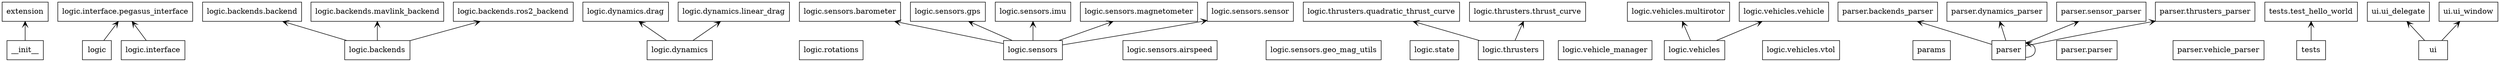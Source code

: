 digraph "packages" {
charset="utf-8"
rankdir=BT
"0" [label="__init__", shape="box"];
"1" [label="extension", shape="box"];
"2" [label="logic", shape="box"];
"3" [label="logic.backends", shape="box"];
"4" [label="logic.backends.backend", shape="box"];
"5" [label="logic.backends.mavlink_backend", shape="box"];
"6" [label="logic.backends.ros2_backend", shape="box"];
"7" [label="logic.dynamics", shape="box"];
"8" [label="logic.dynamics.drag", shape="box"];
"9" [label="logic.dynamics.linear_drag", shape="box"];
"10" [label="logic.interface", shape="box"];
"11" [label="logic.interface.pegasus_interface", shape="box"];
"12" [label="logic.rotations", shape="box"];
"13" [label="logic.sensors", shape="box"];
"14" [label="logic.sensors.airspeed", shape="box"];
"15" [label="logic.sensors.barometer", shape="box"];
"16" [label="logic.sensors.geo_mag_utils", shape="box"];
"17" [label="logic.sensors.gps", shape="box"];
"18" [label="logic.sensors.imu", shape="box"];
"19" [label="logic.sensors.magnetometer", shape="box"];
"20" [label="logic.sensors.sensor", shape="box"];
"21" [label="logic.state", shape="box"];
"22" [label="logic.thrusters", shape="box"];
"23" [label="logic.thrusters.quadratic_thrust_curve", shape="box"];
"24" [label="logic.thrusters.thrust_curve", shape="box"];
"25" [label="logic.vehicle_manager", shape="box"];
"26" [label="logic.vehicles", shape="box"];
"27" [label="logic.vehicles.multirotor", shape="box"];
"28" [label="logic.vehicles.vehicle", shape="box"];
"29" [label="logic.vehicles.vtol", shape="box"];
"30" [label="params", shape="box"];
"31" [label="parser", shape="box"];
"32" [label="parser.backends_parser", shape="box"];
"33" [label="parser.dynamics_parser", shape="box"];
"34" [label="parser.parser", shape="box"];
"35" [label="parser.sensor_parser", shape="box"];
"36" [label="parser.thrusters_parser", shape="box"];
"37" [label="parser.vehicle_parser", shape="box"];
"38" [label="tests", shape="box"];
"39" [label="tests.test_hello_world", shape="box"];
"40" [label="ui", shape="box"];
"41" [label="ui.ui_delegate", shape="box"];
"42" [label="ui.ui_window", shape="box"];
"0" -> "1" [arrowhead="open", arrowtail="none"];
"2" -> "11" [arrowhead="open", arrowtail="none"];
"3" -> "4" [arrowhead="open", arrowtail="none"];
"3" -> "5" [arrowhead="open", arrowtail="none"];
"3" -> "6" [arrowhead="open", arrowtail="none"];
"7" -> "8" [arrowhead="open", arrowtail="none"];
"7" -> "9" [arrowhead="open", arrowtail="none"];
"10" -> "11" [arrowhead="open", arrowtail="none"];
"13" -> "15" [arrowhead="open", arrowtail="none"];
"13" -> "17" [arrowhead="open", arrowtail="none"];
"13" -> "18" [arrowhead="open", arrowtail="none"];
"13" -> "19" [arrowhead="open", arrowtail="none"];
"13" -> "20" [arrowhead="open", arrowtail="none"];
"22" -> "23" [arrowhead="open", arrowtail="none"];
"22" -> "24" [arrowhead="open", arrowtail="none"];
"26" -> "27" [arrowhead="open", arrowtail="none"];
"26" -> "28" [arrowhead="open", arrowtail="none"];
"31" -> "31" [arrowhead="open", arrowtail="none"];
"31" -> "32" [arrowhead="open", arrowtail="none"];
"31" -> "33" [arrowhead="open", arrowtail="none"];
"31" -> "35" [arrowhead="open", arrowtail="none"];
"31" -> "36" [arrowhead="open", arrowtail="none"];
"38" -> "39" [arrowhead="open", arrowtail="none"];
"40" -> "41" [arrowhead="open", arrowtail="none"];
"40" -> "42" [arrowhead="open", arrowtail="none"];
}
